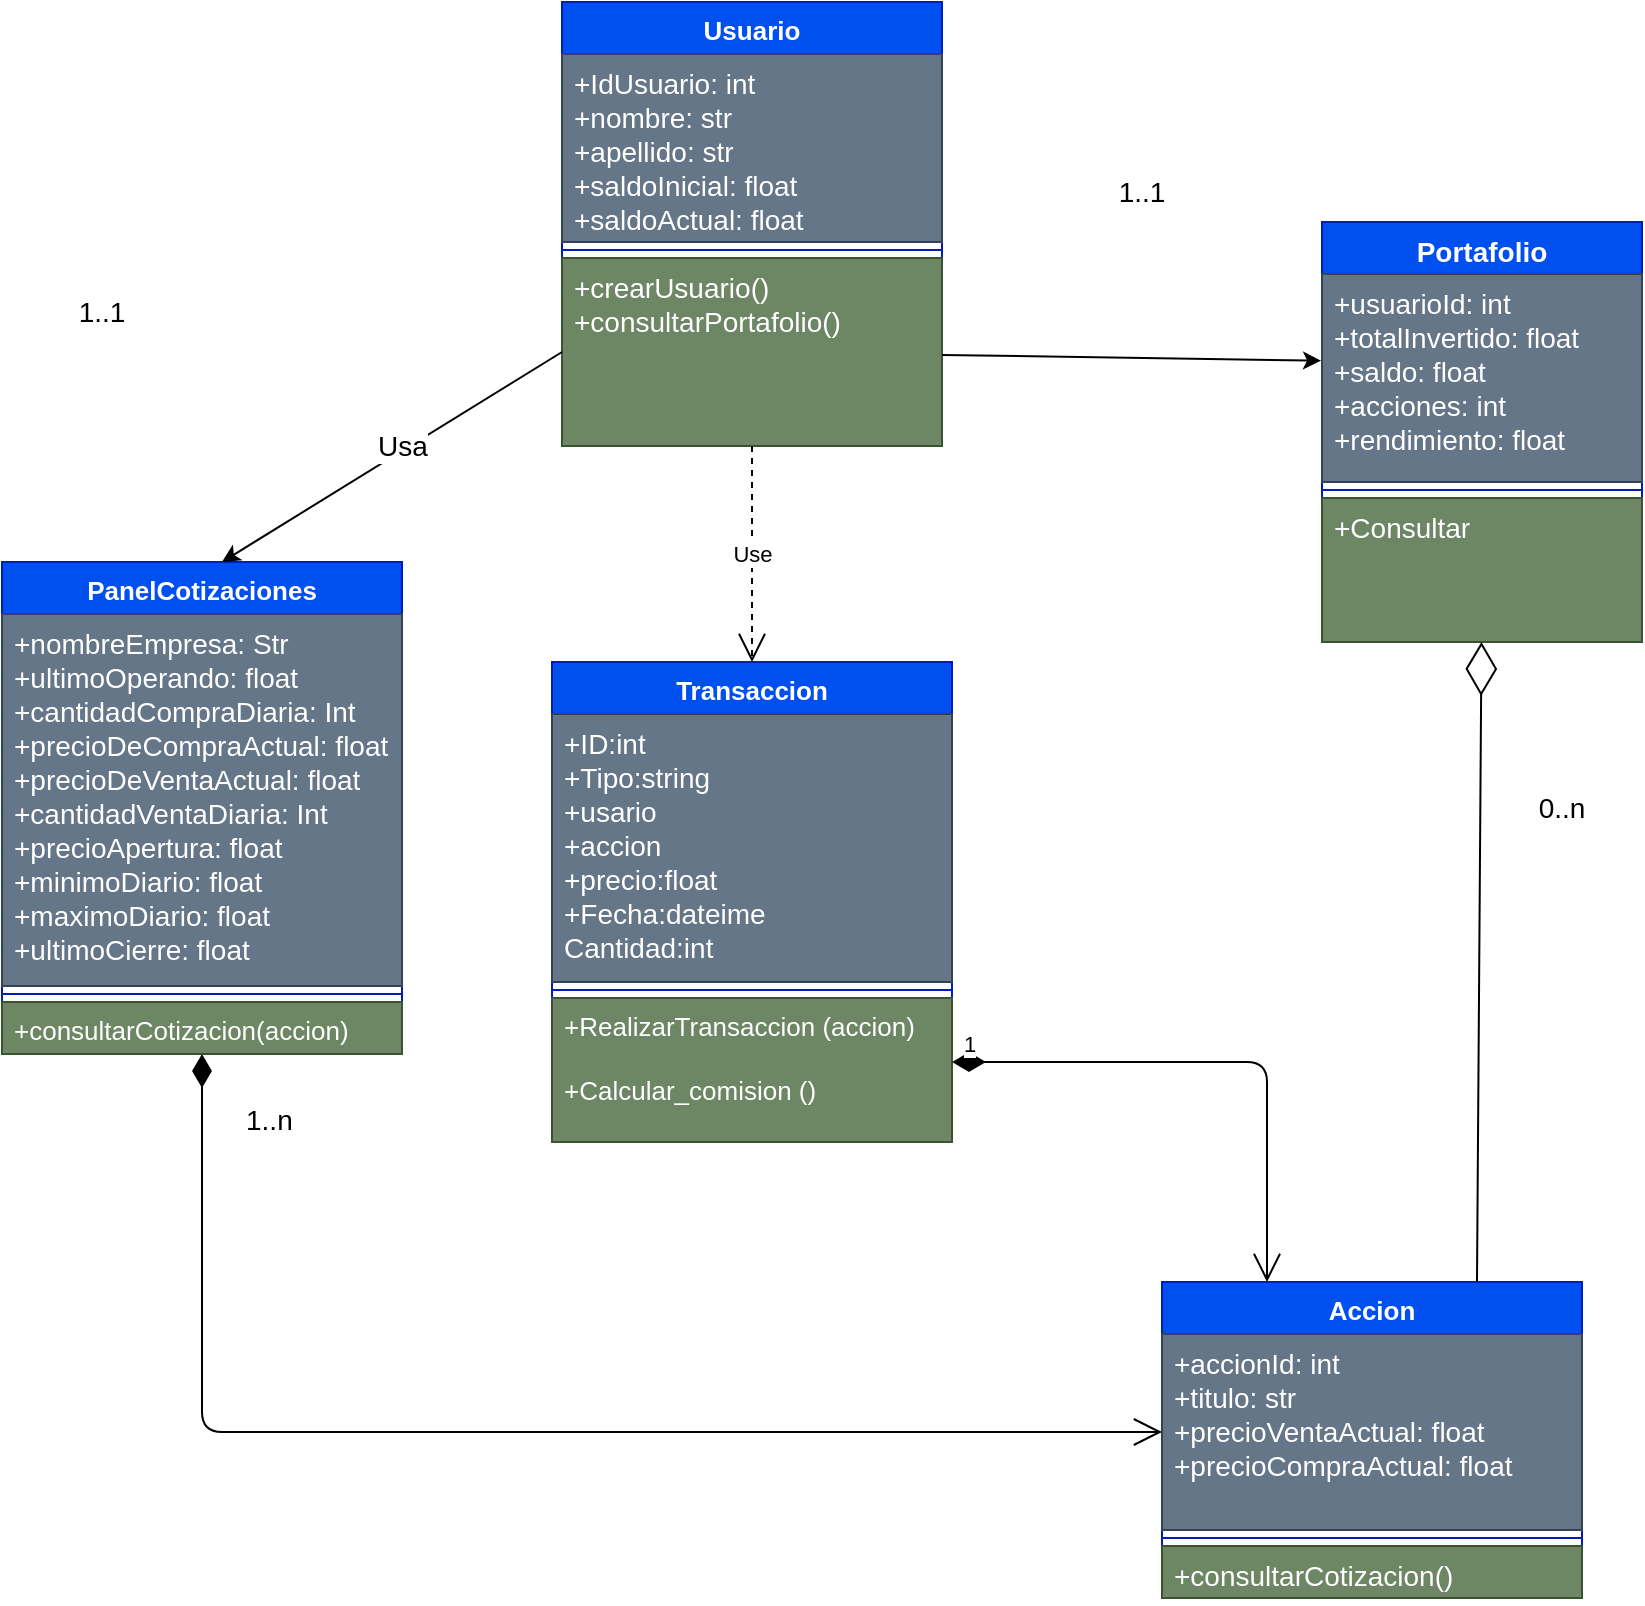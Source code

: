<mxfile>
    <diagram id="42Nycx8txgoCtysCIa7t" name="Page-1">
        <mxGraphModel dx="1114" dy="1638" grid="1" gridSize="10" guides="1" tooltips="1" connect="1" arrows="1" fold="1" page="1" pageScale="1" pageWidth="850" pageHeight="1100" math="0" shadow="0">
            <root>
                <mxCell id="0"/>
                <mxCell id="1" parent="0"/>
                <mxCell id="5" value="Accion" style="swimlane;fontStyle=1;align=center;verticalAlign=top;childLayout=stackLayout;horizontal=1;startSize=26;horizontalStack=0;resizeParent=1;resizeParentMax=0;resizeLast=0;collapsible=1;marginBottom=0;fillColor=#0050ef;fontColor=#ffffff;strokeColor=#001DBC;fontSize=13;" parent="1" vertex="1">
                    <mxGeometry x="580" y="360" width="210" height="158" as="geometry"/>
                </mxCell>
                <mxCell id="6" value="+accionId: int&#10;+titulo: str&#10;+precioVentaActual: float&#10;+precioCompraActual: float" style="text;strokeColor=#314354;fillColor=#647687;align=left;verticalAlign=top;spacingLeft=4;spacingRight=4;overflow=hidden;rotatable=0;points=[[0,0.5],[1,0.5]];portConstraint=eastwest;fontColor=#ffffff;fontSize=14;" parent="5" vertex="1">
                    <mxGeometry y="26" width="210" height="98" as="geometry"/>
                </mxCell>
                <mxCell id="7" value="" style="line;strokeWidth=1;fillColor=none;align=left;verticalAlign=middle;spacingTop=-1;spacingLeft=3;spacingRight=3;rotatable=0;labelPosition=right;points=[];portConstraint=eastwest;strokeColor=inherit;" parent="5" vertex="1">
                    <mxGeometry y="124" width="210" height="8" as="geometry"/>
                </mxCell>
                <mxCell id="8" value="+consultarCotizacion()" style="text;strokeColor=#3A5431;fillColor=#6d8764;align=left;verticalAlign=top;spacingLeft=4;spacingRight=4;overflow=hidden;rotatable=0;points=[[0,0.5],[1,0.5]];portConstraint=eastwest;fontColor=#ffffff;fontSize=14;" parent="5" vertex="1">
                    <mxGeometry y="132" width="210" height="26" as="geometry"/>
                </mxCell>
                <mxCell id="9" value="Usuario" style="swimlane;fontStyle=1;align=center;verticalAlign=top;childLayout=stackLayout;horizontal=1;startSize=26;horizontalStack=0;resizeParent=1;resizeParentMax=0;resizeLast=0;collapsible=1;marginBottom=0;fillColor=#0050ef;fontColor=#ffffff;strokeColor=#001DBC;fontSize=13;" parent="1" vertex="1">
                    <mxGeometry x="280" y="-280" width="190" height="222" as="geometry"/>
                </mxCell>
                <mxCell id="10" value="+IdUsuario: int&#10;+nombre: str&#10;+apellido: str&#10;+saldoInicial: float&#10;+saldoActual: float" style="text;align=left;verticalAlign=top;spacingLeft=4;spacingRight=4;overflow=hidden;rotatable=0;points=[[0,0.5],[1,0.5]];portConstraint=eastwest;strokeWidth=1;fontSize=14;fillColor=#647687;fontColor=#ffffff;strokeColor=#314354;" parent="9" vertex="1">
                    <mxGeometry y="26" width="190" height="94" as="geometry"/>
                </mxCell>
                <mxCell id="11" value="" style="line;strokeWidth=1;fillColor=none;align=left;verticalAlign=middle;spacingTop=-1;spacingLeft=3;spacingRight=3;rotatable=0;labelPosition=right;points=[];portConstraint=eastwest;strokeColor=inherit;" parent="9" vertex="1">
                    <mxGeometry y="120" width="190" height="8" as="geometry"/>
                </mxCell>
                <mxCell id="12" value="+crearUsuario()&#10;+consultarPortafolio()" style="text;align=left;verticalAlign=top;spacingLeft=4;spacingRight=4;overflow=hidden;rotatable=0;points=[[0,0.5],[1,0.5]];portConstraint=eastwest;fontSize=14;fillColor=#6d8764;fontColor=#ffffff;strokeColor=#3A5431;" parent="9" vertex="1">
                    <mxGeometry y="128" width="190" height="94" as="geometry"/>
                </mxCell>
                <mxCell id="27" value="Portafolio" style="swimlane;fontStyle=1;align=center;verticalAlign=top;childLayout=stackLayout;horizontal=1;startSize=26;horizontalStack=0;resizeParent=1;resizeParentMax=0;resizeLast=0;collapsible=1;marginBottom=0;strokeWidth=1;fontSize=14;fillColor=#0050ef;fontColor=#ffffff;strokeColor=#001DBC;" parent="1" vertex="1">
                    <mxGeometry x="660" y="-170" width="160" height="210" as="geometry"/>
                </mxCell>
                <mxCell id="28" value="+usuarioId: int&#10;+totalInvertido: float&#10;+saldo: float&#10;+acciones: int&#10;+rendimiento: float&#10;" style="text;strokeColor=#314354;fillColor=#647687;align=left;verticalAlign=top;spacingLeft=4;spacingRight=4;overflow=hidden;rotatable=0;points=[[0,0.5],[1,0.5]];portConstraint=eastwest;strokeWidth=1;fontSize=14;fontColor=#ffffff;" parent="27" vertex="1">
                    <mxGeometry y="26" width="160" height="104" as="geometry"/>
                </mxCell>
                <mxCell id="29" value="" style="line;strokeWidth=1;fillColor=none;align=left;verticalAlign=middle;spacingTop=-1;spacingLeft=3;spacingRight=3;rotatable=0;labelPosition=right;points=[];portConstraint=eastwest;strokeColor=inherit;fontSize=14;" parent="27" vertex="1">
                    <mxGeometry y="130" width="160" height="8" as="geometry"/>
                </mxCell>
                <mxCell id="30" value="+Consultar" style="text;strokeColor=#3A5431;fillColor=#6d8764;align=left;verticalAlign=top;spacingLeft=4;spacingRight=4;overflow=hidden;rotatable=0;points=[[0,0.5],[1,0.5]];portConstraint=eastwest;strokeWidth=1;fontSize=14;fontColor=#ffffff;" parent="27" vertex="1">
                    <mxGeometry y="138" width="160" height="72" as="geometry"/>
                </mxCell>
                <mxCell id="31" value="" style="endArrow=classic;html=1;fontSize=14;entryX=-0.003;entryY=0.417;entryDx=0;entryDy=0;entryPerimeter=0;" parent="1" source="12" target="28" edge="1">
                    <mxGeometry width="50" height="50" relative="1" as="geometry">
                        <mxPoint x="425" y="-86" as="sourcePoint"/>
                        <mxPoint x="555" y="44" as="targetPoint"/>
                        <Array as="points"/>
                    </mxGeometry>
                </mxCell>
                <mxCell id="32" value="1..1" style="text;html=1;strokeColor=none;fillColor=none;align=center;verticalAlign=middle;whiteSpace=wrap;rounded=0;strokeWidth=1;fontSize=14;" parent="1" vertex="1">
                    <mxGeometry x="540" y="-200" width="60" height="30" as="geometry"/>
                </mxCell>
                <mxCell id="36" value="PanelCotizaciones" style="swimlane;fontStyle=1;align=center;verticalAlign=top;childLayout=stackLayout;horizontal=1;startSize=26;horizontalStack=0;resizeParent=1;resizeParentMax=0;resizeLast=0;collapsible=1;marginBottom=0;strokeWidth=1;fontSize=13;fillColor=#0050ef;fontColor=#ffffff;strokeColor=#001DBC;" parent="1" vertex="1">
                    <mxGeometry width="200" height="246" as="geometry"/>
                </mxCell>
                <mxCell id="37" value="+nombreEmpresa: Str&#10;+ultimoOperando: float&#10;+cantidadCompraDiaria: Int&#10;+precioDeCompraActual: float&#10;+precioDeVentaActual: float&#10;+cantidadVentaDiaria: Int &#10;+precioApertura: float&#10;+minimoDiario: float&#10;+maximoDiario: float&#10;+ultimoCierre: float&#10;&#10;&#10;" style="text;strokeColor=#314354;fillColor=#647687;align=left;verticalAlign=top;spacingLeft=4;spacingRight=4;overflow=hidden;rotatable=0;points=[[0,0.5],[1,0.5]];portConstraint=eastwest;strokeWidth=1;fontSize=14;fontColor=#ffffff;" parent="36" vertex="1">
                    <mxGeometry y="26" width="200" height="186" as="geometry"/>
                </mxCell>
                <mxCell id="38" value="" style="line;strokeWidth=1;fillColor=none;align=left;verticalAlign=middle;spacingTop=-1;spacingLeft=3;spacingRight=3;rotatable=0;labelPosition=right;points=[];portConstraint=eastwest;strokeColor=inherit;fontSize=13;" parent="36" vertex="1">
                    <mxGeometry y="212" width="200" height="8" as="geometry"/>
                </mxCell>
                <mxCell id="39" value="+consultarCotizacion(accion)" style="text;strokeColor=#3A5431;fillColor=#6d8764;align=left;verticalAlign=top;spacingLeft=4;spacingRight=4;overflow=hidden;rotatable=0;points=[[0,0.5],[1,0.5]];portConstraint=eastwest;strokeWidth=1;fontSize=13;fontColor=#ffffff;" parent="36" vertex="1">
                    <mxGeometry y="220" width="200" height="26" as="geometry"/>
                </mxCell>
                <mxCell id="41" value="" style="endArrow=classic;html=1;fontSize=14;exitX=0;exitY=0.5;exitDx=0;exitDy=0;" parent="1" source="12" edge="1">
                    <mxGeometry relative="1" as="geometry">
                        <mxPoint x="140" y="-170" as="sourcePoint"/>
                        <mxPoint x="110" as="targetPoint"/>
                    </mxGeometry>
                </mxCell>
                <mxCell id="42" value="Usa" style="edgeLabel;resizable=0;html=1;align=center;verticalAlign=middle;strokeWidth=1;fontSize=14;" parent="41" connectable="0" vertex="1">
                    <mxGeometry relative="1" as="geometry">
                        <mxPoint x="5" y="-6" as="offset"/>
                    </mxGeometry>
                </mxCell>
                <mxCell id="43" value="" style="endArrow=diamondThin;endFill=0;endSize=24;html=1;fontSize=14;exitX=0.75;exitY=0;exitDx=0;exitDy=0;" parent="1" source="5" target="30" edge="1">
                    <mxGeometry width="160" relative="1" as="geometry">
                        <mxPoint x="729.38" y="282" as="sourcePoint"/>
                        <mxPoint x="730" y="182" as="targetPoint"/>
                    </mxGeometry>
                </mxCell>
                <mxCell id="44" value="0..n" style="text;html=1;strokeColor=none;fillColor=none;align=center;verticalAlign=middle;whiteSpace=wrap;rounded=0;fontSize=14;" parent="1" vertex="1">
                    <mxGeometry x="750" y="108" width="60" height="30" as="geometry"/>
                </mxCell>
                <mxCell id="45" value="1..1" style="text;html=1;strokeColor=none;fillColor=none;align=center;verticalAlign=middle;whiteSpace=wrap;rounded=0;fontSize=14;" parent="1" vertex="1">
                    <mxGeometry x="20" y="-140" width="60" height="30" as="geometry"/>
                </mxCell>
                <mxCell id="46" value="1..n" style="endArrow=open;html=1;endSize=12;startArrow=diamondThin;startSize=14;startFill=1;edgeStyle=orthogonalEdgeStyle;align=left;verticalAlign=bottom;fontSize=14;entryX=0;entryY=0.5;entryDx=0;entryDy=0;exitX=0.5;exitY=1;exitDx=0;exitDy=0;" parent="1" source="36" target="6" edge="1">
                    <mxGeometry x="-0.869" y="20" relative="1" as="geometry">
                        <mxPoint x="310" y="240" as="sourcePoint"/>
                        <mxPoint x="470" y="240" as="targetPoint"/>
                        <Array as="points">
                            <mxPoint x="100" y="435"/>
                        </Array>
                        <mxPoint as="offset"/>
                    </mxGeometry>
                </mxCell>
                <mxCell id="48" value="Transaccion" style="swimlane;fontStyle=1;align=center;verticalAlign=top;childLayout=stackLayout;horizontal=1;startSize=26;horizontalStack=0;resizeParent=1;resizeParentMax=0;resizeLast=0;collapsible=1;marginBottom=0;strokeWidth=1;fontSize=13;fillColor=#0050ef;fontColor=#ffffff;strokeColor=#001DBC;" parent="1" vertex="1">
                    <mxGeometry x="275" y="50" width="200" height="240" as="geometry"/>
                </mxCell>
                <mxCell id="49" value="+ID:int&#10;+Tipo:string&#10;+usario&#10;+accion&#10;+precio:float&#10;+Fecha:dateime&#10;Cantidad:int" style="text;strokeColor=#314354;fillColor=#647687;align=left;verticalAlign=top;spacingLeft=4;spacingRight=4;overflow=hidden;rotatable=0;points=[[0,0.5],[1,0.5]];portConstraint=eastwest;strokeWidth=1;fontSize=14;fontColor=#ffffff;" parent="48" vertex="1">
                    <mxGeometry y="26" width="200" height="134" as="geometry"/>
                </mxCell>
                <mxCell id="50" value="" style="line;strokeWidth=1;fillColor=none;align=left;verticalAlign=middle;spacingTop=-1;spacingLeft=3;spacingRight=3;rotatable=0;labelPosition=right;points=[];portConstraint=eastwest;strokeColor=inherit;fontSize=13;" parent="48" vertex="1">
                    <mxGeometry y="160" width="200" height="8" as="geometry"/>
                </mxCell>
                <mxCell id="51" value="+RealizarTransaccion (accion)&#10;&#10;+Calcular_comision ()" style="text;strokeColor=#3A5431;fillColor=#6d8764;align=left;verticalAlign=top;spacingLeft=4;spacingRight=4;overflow=hidden;rotatable=0;points=[[0,0.5],[1,0.5]];portConstraint=eastwest;strokeWidth=1;fontSize=13;fontColor=#ffffff;" parent="48" vertex="1">
                    <mxGeometry y="168" width="200" height="72" as="geometry"/>
                </mxCell>
                <mxCell id="55" value="1" style="endArrow=open;html=1;endSize=12;startArrow=diamondThin;startSize=14;startFill=1;edgeStyle=orthogonalEdgeStyle;align=left;verticalAlign=bottom;entryX=0.25;entryY=0;entryDx=0;entryDy=0;" parent="1" source="51" target="5" edge="1">
                    <mxGeometry x="-0.82" y="-20" relative="1" as="geometry">
                        <mxPoint x="570" y="210" as="sourcePoint"/>
                        <mxPoint x="600" y="250" as="targetPoint"/>
                        <Array as="points">
                            <mxPoint x="540" y="250"/>
                            <mxPoint x="633" y="250"/>
                        </Array>
                        <mxPoint x="-20" y="-20" as="offset"/>
                    </mxGeometry>
                </mxCell>
                <mxCell id="59" value="Use" style="endArrow=open;endSize=12;dashed=1;html=1;exitX=0.5;exitY=1;exitDx=0;exitDy=0;entryX=0.5;entryY=0;entryDx=0;entryDy=0;" parent="1" source="9" target="48" edge="1">
                    <mxGeometry width="160" relative="1" as="geometry">
                        <mxPoint x="345" y="-60" as="sourcePoint"/>
                        <mxPoint x="505" y="-60" as="targetPoint"/>
                    </mxGeometry>
                </mxCell>
            </root>
        </mxGraphModel>
    </diagram>
</mxfile>
